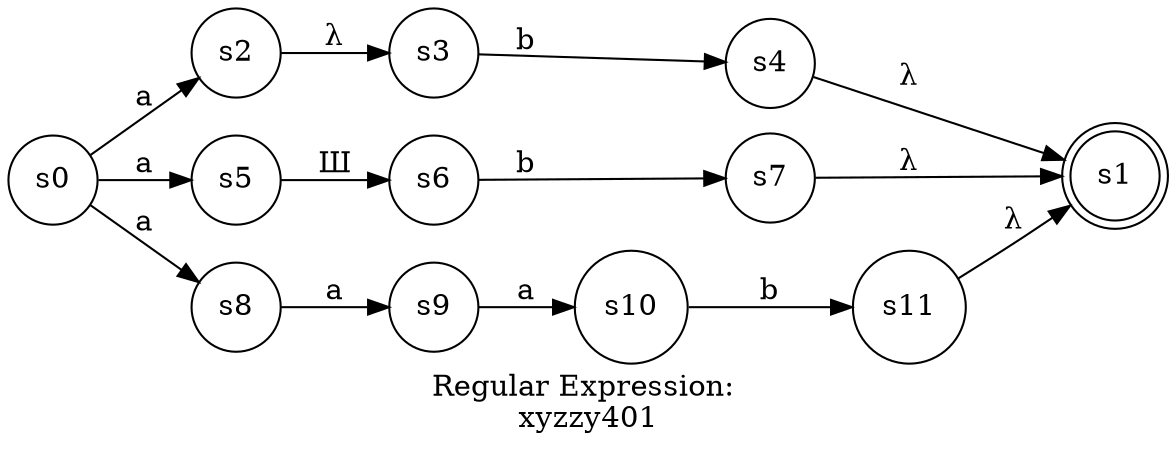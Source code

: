 digraph finite_state_machine {
	label="Regular Expression: \nxyzzy401";
	rankdir=LR;
	size="8,5"
	node [shape = doublecircle]; s1;
	node [shape = circle];
	s0 -> s2 [ label = "a" ];
	s0 -> s5 [ label = "a" ];
	s0 -> s8 [ label = "a" ];
	s2 -> s3 [ label = "λ" ];
	s3 -> s4 [ label = "b" ];
	s4 -> s1 [ label = "λ" ];
	s5 -> s6 [ label = "Ш" ];
	s6 -> s7 [ label = "b" ];
	s7 -> s1 [ label = "λ" ];
	s8 -> s9 [ label = "a" ];
	s9 -> s10 [ label = "a" ];
	s10 -> s11 [ label = "b" ];
	s11 -> s1 [ label = "λ" ];
}
